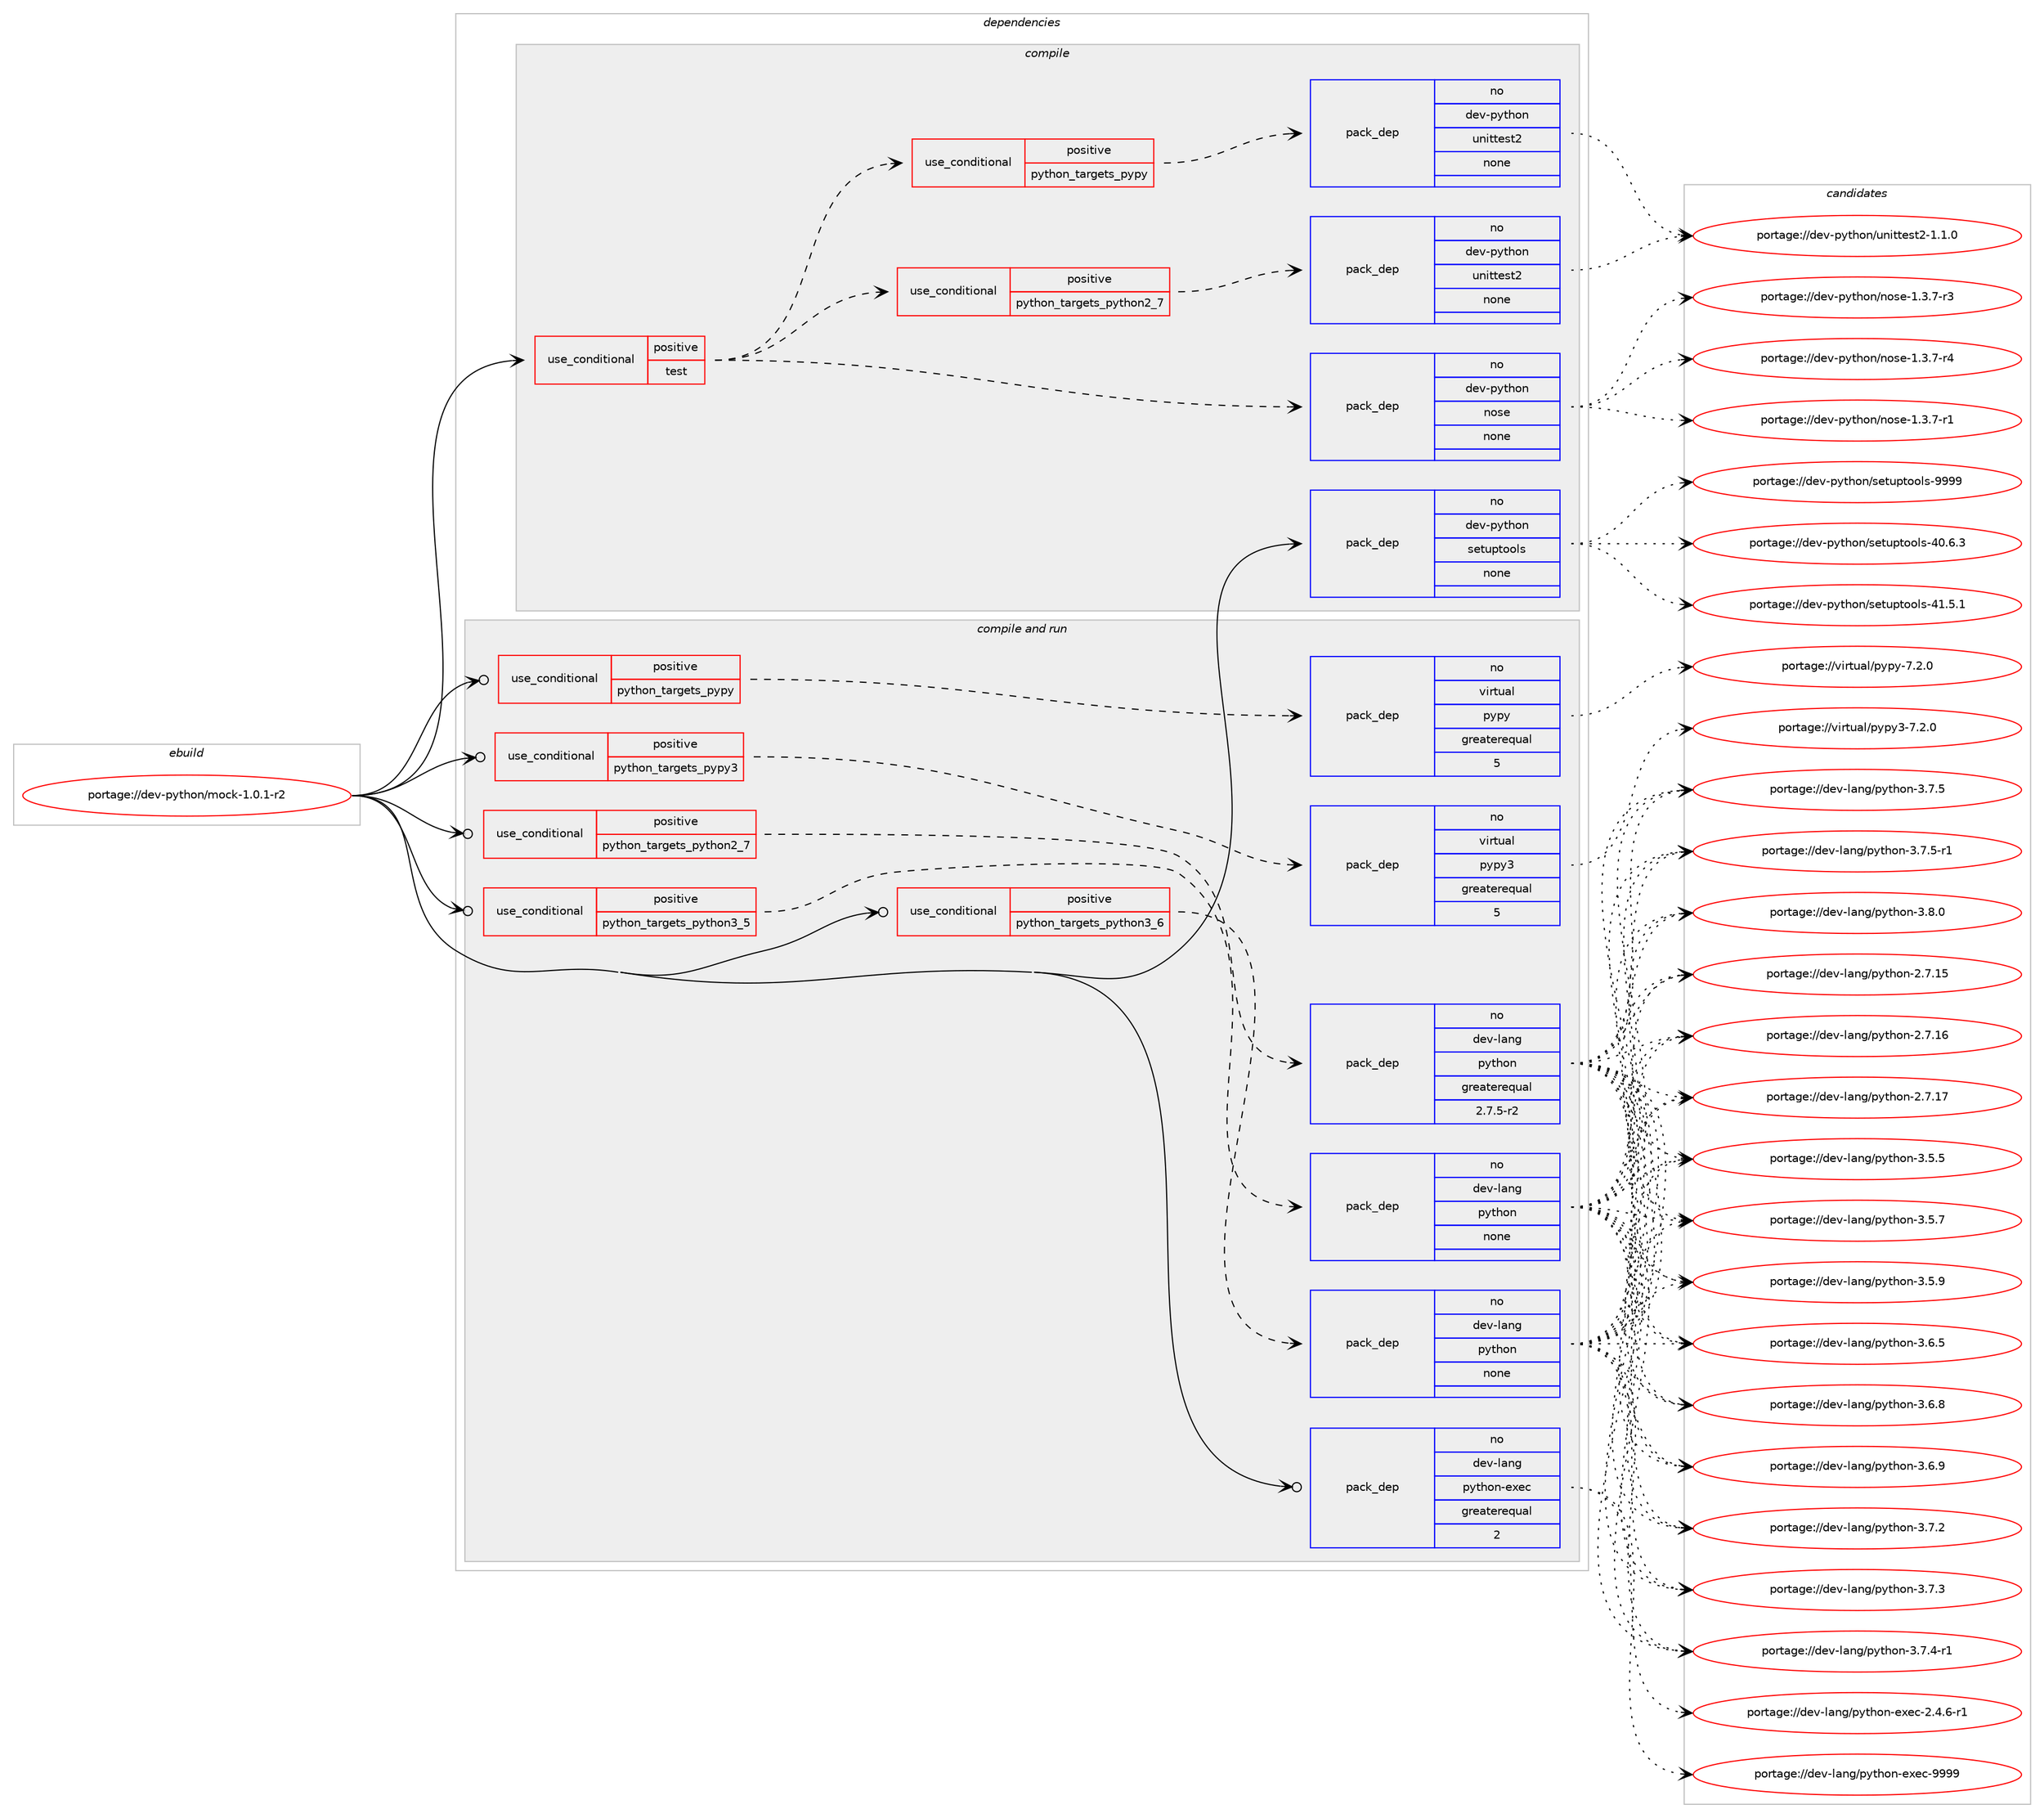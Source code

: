digraph prolog {

# *************
# Graph options
# *************

newrank=true;
concentrate=true;
compound=true;
graph [rankdir=LR,fontname=Helvetica,fontsize=10,ranksep=1.5];#, ranksep=2.5, nodesep=0.2];
edge  [arrowhead=vee];
node  [fontname=Helvetica,fontsize=10];

# **********
# The ebuild
# **********

subgraph cluster_leftcol {
color=gray;
rank=same;
label=<<i>ebuild</i>>;
id [label="portage://dev-python/mock-1.0.1-r2", color=red, width=4, href="../dev-python/mock-1.0.1-r2.svg"];
}

# ****************
# The dependencies
# ****************

subgraph cluster_midcol {
color=gray;
label=<<i>dependencies</i>>;
subgraph cluster_compile {
fillcolor="#eeeeee";
style=filled;
label=<<i>compile</i>>;
subgraph cond31845 {
dependency149634 [label=<<TABLE BORDER="0" CELLBORDER="1" CELLSPACING="0" CELLPADDING="4"><TR><TD ROWSPAN="3" CELLPADDING="10">use_conditional</TD></TR><TR><TD>positive</TD></TR><TR><TD>test</TD></TR></TABLE>>, shape=none, color=red];
subgraph pack114465 {
dependency149635 [label=<<TABLE BORDER="0" CELLBORDER="1" CELLSPACING="0" CELLPADDING="4" WIDTH="220"><TR><TD ROWSPAN="6" CELLPADDING="30">pack_dep</TD></TR><TR><TD WIDTH="110">no</TD></TR><TR><TD>dev-python</TD></TR><TR><TD>nose</TD></TR><TR><TD>none</TD></TR><TR><TD></TD></TR></TABLE>>, shape=none, color=blue];
}
dependency149634:e -> dependency149635:w [weight=20,style="dashed",arrowhead="vee"];
subgraph cond31846 {
dependency149636 [label=<<TABLE BORDER="0" CELLBORDER="1" CELLSPACING="0" CELLPADDING="4"><TR><TD ROWSPAN="3" CELLPADDING="10">use_conditional</TD></TR><TR><TD>positive</TD></TR><TR><TD>python_targets_pypy</TD></TR></TABLE>>, shape=none, color=red];
subgraph pack114466 {
dependency149637 [label=<<TABLE BORDER="0" CELLBORDER="1" CELLSPACING="0" CELLPADDING="4" WIDTH="220"><TR><TD ROWSPAN="6" CELLPADDING="30">pack_dep</TD></TR><TR><TD WIDTH="110">no</TD></TR><TR><TD>dev-python</TD></TR><TR><TD>unittest2</TD></TR><TR><TD>none</TD></TR><TR><TD></TD></TR></TABLE>>, shape=none, color=blue];
}
dependency149636:e -> dependency149637:w [weight=20,style="dashed",arrowhead="vee"];
}
dependency149634:e -> dependency149636:w [weight=20,style="dashed",arrowhead="vee"];
subgraph cond31847 {
dependency149638 [label=<<TABLE BORDER="0" CELLBORDER="1" CELLSPACING="0" CELLPADDING="4"><TR><TD ROWSPAN="3" CELLPADDING="10">use_conditional</TD></TR><TR><TD>positive</TD></TR><TR><TD>python_targets_python2_7</TD></TR></TABLE>>, shape=none, color=red];
subgraph pack114467 {
dependency149639 [label=<<TABLE BORDER="0" CELLBORDER="1" CELLSPACING="0" CELLPADDING="4" WIDTH="220"><TR><TD ROWSPAN="6" CELLPADDING="30">pack_dep</TD></TR><TR><TD WIDTH="110">no</TD></TR><TR><TD>dev-python</TD></TR><TR><TD>unittest2</TD></TR><TR><TD>none</TD></TR><TR><TD></TD></TR></TABLE>>, shape=none, color=blue];
}
dependency149638:e -> dependency149639:w [weight=20,style="dashed",arrowhead="vee"];
}
dependency149634:e -> dependency149638:w [weight=20,style="dashed",arrowhead="vee"];
}
id:e -> dependency149634:w [weight=20,style="solid",arrowhead="vee"];
subgraph pack114468 {
dependency149640 [label=<<TABLE BORDER="0" CELLBORDER="1" CELLSPACING="0" CELLPADDING="4" WIDTH="220"><TR><TD ROWSPAN="6" CELLPADDING="30">pack_dep</TD></TR><TR><TD WIDTH="110">no</TD></TR><TR><TD>dev-python</TD></TR><TR><TD>setuptools</TD></TR><TR><TD>none</TD></TR><TR><TD></TD></TR></TABLE>>, shape=none, color=blue];
}
id:e -> dependency149640:w [weight=20,style="solid",arrowhead="vee"];
}
subgraph cluster_compileandrun {
fillcolor="#eeeeee";
style=filled;
label=<<i>compile and run</i>>;
subgraph cond31848 {
dependency149641 [label=<<TABLE BORDER="0" CELLBORDER="1" CELLSPACING="0" CELLPADDING="4"><TR><TD ROWSPAN="3" CELLPADDING="10">use_conditional</TD></TR><TR><TD>positive</TD></TR><TR><TD>python_targets_pypy</TD></TR></TABLE>>, shape=none, color=red];
subgraph pack114469 {
dependency149642 [label=<<TABLE BORDER="0" CELLBORDER="1" CELLSPACING="0" CELLPADDING="4" WIDTH="220"><TR><TD ROWSPAN="6" CELLPADDING="30">pack_dep</TD></TR><TR><TD WIDTH="110">no</TD></TR><TR><TD>virtual</TD></TR><TR><TD>pypy</TD></TR><TR><TD>greaterequal</TD></TR><TR><TD>5</TD></TR></TABLE>>, shape=none, color=blue];
}
dependency149641:e -> dependency149642:w [weight=20,style="dashed",arrowhead="vee"];
}
id:e -> dependency149641:w [weight=20,style="solid",arrowhead="odotvee"];
subgraph cond31849 {
dependency149643 [label=<<TABLE BORDER="0" CELLBORDER="1" CELLSPACING="0" CELLPADDING="4"><TR><TD ROWSPAN="3" CELLPADDING="10">use_conditional</TD></TR><TR><TD>positive</TD></TR><TR><TD>python_targets_pypy3</TD></TR></TABLE>>, shape=none, color=red];
subgraph pack114470 {
dependency149644 [label=<<TABLE BORDER="0" CELLBORDER="1" CELLSPACING="0" CELLPADDING="4" WIDTH="220"><TR><TD ROWSPAN="6" CELLPADDING="30">pack_dep</TD></TR><TR><TD WIDTH="110">no</TD></TR><TR><TD>virtual</TD></TR><TR><TD>pypy3</TD></TR><TR><TD>greaterequal</TD></TR><TR><TD>5</TD></TR></TABLE>>, shape=none, color=blue];
}
dependency149643:e -> dependency149644:w [weight=20,style="dashed",arrowhead="vee"];
}
id:e -> dependency149643:w [weight=20,style="solid",arrowhead="odotvee"];
subgraph cond31850 {
dependency149645 [label=<<TABLE BORDER="0" CELLBORDER="1" CELLSPACING="0" CELLPADDING="4"><TR><TD ROWSPAN="3" CELLPADDING="10">use_conditional</TD></TR><TR><TD>positive</TD></TR><TR><TD>python_targets_python2_7</TD></TR></TABLE>>, shape=none, color=red];
subgraph pack114471 {
dependency149646 [label=<<TABLE BORDER="0" CELLBORDER="1" CELLSPACING="0" CELLPADDING="4" WIDTH="220"><TR><TD ROWSPAN="6" CELLPADDING="30">pack_dep</TD></TR><TR><TD WIDTH="110">no</TD></TR><TR><TD>dev-lang</TD></TR><TR><TD>python</TD></TR><TR><TD>greaterequal</TD></TR><TR><TD>2.7.5-r2</TD></TR></TABLE>>, shape=none, color=blue];
}
dependency149645:e -> dependency149646:w [weight=20,style="dashed",arrowhead="vee"];
}
id:e -> dependency149645:w [weight=20,style="solid",arrowhead="odotvee"];
subgraph cond31851 {
dependency149647 [label=<<TABLE BORDER="0" CELLBORDER="1" CELLSPACING="0" CELLPADDING="4"><TR><TD ROWSPAN="3" CELLPADDING="10">use_conditional</TD></TR><TR><TD>positive</TD></TR><TR><TD>python_targets_python3_5</TD></TR></TABLE>>, shape=none, color=red];
subgraph pack114472 {
dependency149648 [label=<<TABLE BORDER="0" CELLBORDER="1" CELLSPACING="0" CELLPADDING="4" WIDTH="220"><TR><TD ROWSPAN="6" CELLPADDING="30">pack_dep</TD></TR><TR><TD WIDTH="110">no</TD></TR><TR><TD>dev-lang</TD></TR><TR><TD>python</TD></TR><TR><TD>none</TD></TR><TR><TD></TD></TR></TABLE>>, shape=none, color=blue];
}
dependency149647:e -> dependency149648:w [weight=20,style="dashed",arrowhead="vee"];
}
id:e -> dependency149647:w [weight=20,style="solid",arrowhead="odotvee"];
subgraph cond31852 {
dependency149649 [label=<<TABLE BORDER="0" CELLBORDER="1" CELLSPACING="0" CELLPADDING="4"><TR><TD ROWSPAN="3" CELLPADDING="10">use_conditional</TD></TR><TR><TD>positive</TD></TR><TR><TD>python_targets_python3_6</TD></TR></TABLE>>, shape=none, color=red];
subgraph pack114473 {
dependency149650 [label=<<TABLE BORDER="0" CELLBORDER="1" CELLSPACING="0" CELLPADDING="4" WIDTH="220"><TR><TD ROWSPAN="6" CELLPADDING="30">pack_dep</TD></TR><TR><TD WIDTH="110">no</TD></TR><TR><TD>dev-lang</TD></TR><TR><TD>python</TD></TR><TR><TD>none</TD></TR><TR><TD></TD></TR></TABLE>>, shape=none, color=blue];
}
dependency149649:e -> dependency149650:w [weight=20,style="dashed",arrowhead="vee"];
}
id:e -> dependency149649:w [weight=20,style="solid",arrowhead="odotvee"];
subgraph pack114474 {
dependency149651 [label=<<TABLE BORDER="0" CELLBORDER="1" CELLSPACING="0" CELLPADDING="4" WIDTH="220"><TR><TD ROWSPAN="6" CELLPADDING="30">pack_dep</TD></TR><TR><TD WIDTH="110">no</TD></TR><TR><TD>dev-lang</TD></TR><TR><TD>python-exec</TD></TR><TR><TD>greaterequal</TD></TR><TR><TD>2</TD></TR></TABLE>>, shape=none, color=blue];
}
id:e -> dependency149651:w [weight=20,style="solid",arrowhead="odotvee"];
}
subgraph cluster_run {
fillcolor="#eeeeee";
style=filled;
label=<<i>run</i>>;
}
}

# **************
# The candidates
# **************

subgraph cluster_choices {
rank=same;
color=gray;
label=<<i>candidates</i>>;

subgraph choice114465 {
color=black;
nodesep=1;
choiceportage10010111845112121116104111110471101111151014549465146554511449 [label="portage://dev-python/nose-1.3.7-r1", color=red, width=4,href="../dev-python/nose-1.3.7-r1.svg"];
choiceportage10010111845112121116104111110471101111151014549465146554511451 [label="portage://dev-python/nose-1.3.7-r3", color=red, width=4,href="../dev-python/nose-1.3.7-r3.svg"];
choiceportage10010111845112121116104111110471101111151014549465146554511452 [label="portage://dev-python/nose-1.3.7-r4", color=red, width=4,href="../dev-python/nose-1.3.7-r4.svg"];
dependency149635:e -> choiceportage10010111845112121116104111110471101111151014549465146554511449:w [style=dotted,weight="100"];
dependency149635:e -> choiceportage10010111845112121116104111110471101111151014549465146554511451:w [style=dotted,weight="100"];
dependency149635:e -> choiceportage10010111845112121116104111110471101111151014549465146554511452:w [style=dotted,weight="100"];
}
subgraph choice114466 {
color=black;
nodesep=1;
choiceportage100101118451121211161041111104711711010511611610111511650454946494648 [label="portage://dev-python/unittest2-1.1.0", color=red, width=4,href="../dev-python/unittest2-1.1.0.svg"];
dependency149637:e -> choiceportage100101118451121211161041111104711711010511611610111511650454946494648:w [style=dotted,weight="100"];
}
subgraph choice114467 {
color=black;
nodesep=1;
choiceportage100101118451121211161041111104711711010511611610111511650454946494648 [label="portage://dev-python/unittest2-1.1.0", color=red, width=4,href="../dev-python/unittest2-1.1.0.svg"];
dependency149639:e -> choiceportage100101118451121211161041111104711711010511611610111511650454946494648:w [style=dotted,weight="100"];
}
subgraph choice114468 {
color=black;
nodesep=1;
choiceportage100101118451121211161041111104711510111611711211611111110811545524846544651 [label="portage://dev-python/setuptools-40.6.3", color=red, width=4,href="../dev-python/setuptools-40.6.3.svg"];
choiceportage100101118451121211161041111104711510111611711211611111110811545524946534649 [label="portage://dev-python/setuptools-41.5.1", color=red, width=4,href="../dev-python/setuptools-41.5.1.svg"];
choiceportage10010111845112121116104111110471151011161171121161111111081154557575757 [label="portage://dev-python/setuptools-9999", color=red, width=4,href="../dev-python/setuptools-9999.svg"];
dependency149640:e -> choiceportage100101118451121211161041111104711510111611711211611111110811545524846544651:w [style=dotted,weight="100"];
dependency149640:e -> choiceportage100101118451121211161041111104711510111611711211611111110811545524946534649:w [style=dotted,weight="100"];
dependency149640:e -> choiceportage10010111845112121116104111110471151011161171121161111111081154557575757:w [style=dotted,weight="100"];
}
subgraph choice114469 {
color=black;
nodesep=1;
choiceportage1181051141161179710847112121112121455546504648 [label="portage://virtual/pypy-7.2.0", color=red, width=4,href="../virtual/pypy-7.2.0.svg"];
dependency149642:e -> choiceportage1181051141161179710847112121112121455546504648:w [style=dotted,weight="100"];
}
subgraph choice114470 {
color=black;
nodesep=1;
choiceportage118105114116117971084711212111212151455546504648 [label="portage://virtual/pypy3-7.2.0", color=red, width=4,href="../virtual/pypy3-7.2.0.svg"];
dependency149644:e -> choiceportage118105114116117971084711212111212151455546504648:w [style=dotted,weight="100"];
}
subgraph choice114471 {
color=black;
nodesep=1;
choiceportage10010111845108971101034711212111610411111045504655464953 [label="portage://dev-lang/python-2.7.15", color=red, width=4,href="../dev-lang/python-2.7.15.svg"];
choiceportage10010111845108971101034711212111610411111045504655464954 [label="portage://dev-lang/python-2.7.16", color=red, width=4,href="../dev-lang/python-2.7.16.svg"];
choiceportage10010111845108971101034711212111610411111045504655464955 [label="portage://dev-lang/python-2.7.17", color=red, width=4,href="../dev-lang/python-2.7.17.svg"];
choiceportage100101118451089711010347112121116104111110455146534653 [label="portage://dev-lang/python-3.5.5", color=red, width=4,href="../dev-lang/python-3.5.5.svg"];
choiceportage100101118451089711010347112121116104111110455146534655 [label="portage://dev-lang/python-3.5.7", color=red, width=4,href="../dev-lang/python-3.5.7.svg"];
choiceportage100101118451089711010347112121116104111110455146534657 [label="portage://dev-lang/python-3.5.9", color=red, width=4,href="../dev-lang/python-3.5.9.svg"];
choiceportage100101118451089711010347112121116104111110455146544653 [label="portage://dev-lang/python-3.6.5", color=red, width=4,href="../dev-lang/python-3.6.5.svg"];
choiceportage100101118451089711010347112121116104111110455146544656 [label="portage://dev-lang/python-3.6.8", color=red, width=4,href="../dev-lang/python-3.6.8.svg"];
choiceportage100101118451089711010347112121116104111110455146544657 [label="portage://dev-lang/python-3.6.9", color=red, width=4,href="../dev-lang/python-3.6.9.svg"];
choiceportage100101118451089711010347112121116104111110455146554650 [label="portage://dev-lang/python-3.7.2", color=red, width=4,href="../dev-lang/python-3.7.2.svg"];
choiceportage100101118451089711010347112121116104111110455146554651 [label="portage://dev-lang/python-3.7.3", color=red, width=4,href="../dev-lang/python-3.7.3.svg"];
choiceportage1001011184510897110103471121211161041111104551465546524511449 [label="portage://dev-lang/python-3.7.4-r1", color=red, width=4,href="../dev-lang/python-3.7.4-r1.svg"];
choiceportage100101118451089711010347112121116104111110455146554653 [label="portage://dev-lang/python-3.7.5", color=red, width=4,href="../dev-lang/python-3.7.5.svg"];
choiceportage1001011184510897110103471121211161041111104551465546534511449 [label="portage://dev-lang/python-3.7.5-r1", color=red, width=4,href="../dev-lang/python-3.7.5-r1.svg"];
choiceportage100101118451089711010347112121116104111110455146564648 [label="portage://dev-lang/python-3.8.0", color=red, width=4,href="../dev-lang/python-3.8.0.svg"];
dependency149646:e -> choiceportage10010111845108971101034711212111610411111045504655464953:w [style=dotted,weight="100"];
dependency149646:e -> choiceportage10010111845108971101034711212111610411111045504655464954:w [style=dotted,weight="100"];
dependency149646:e -> choiceportage10010111845108971101034711212111610411111045504655464955:w [style=dotted,weight="100"];
dependency149646:e -> choiceportage100101118451089711010347112121116104111110455146534653:w [style=dotted,weight="100"];
dependency149646:e -> choiceportage100101118451089711010347112121116104111110455146534655:w [style=dotted,weight="100"];
dependency149646:e -> choiceportage100101118451089711010347112121116104111110455146534657:w [style=dotted,weight="100"];
dependency149646:e -> choiceportage100101118451089711010347112121116104111110455146544653:w [style=dotted,weight="100"];
dependency149646:e -> choiceportage100101118451089711010347112121116104111110455146544656:w [style=dotted,weight="100"];
dependency149646:e -> choiceportage100101118451089711010347112121116104111110455146544657:w [style=dotted,weight="100"];
dependency149646:e -> choiceportage100101118451089711010347112121116104111110455146554650:w [style=dotted,weight="100"];
dependency149646:e -> choiceportage100101118451089711010347112121116104111110455146554651:w [style=dotted,weight="100"];
dependency149646:e -> choiceportage1001011184510897110103471121211161041111104551465546524511449:w [style=dotted,weight="100"];
dependency149646:e -> choiceportage100101118451089711010347112121116104111110455146554653:w [style=dotted,weight="100"];
dependency149646:e -> choiceportage1001011184510897110103471121211161041111104551465546534511449:w [style=dotted,weight="100"];
dependency149646:e -> choiceportage100101118451089711010347112121116104111110455146564648:w [style=dotted,weight="100"];
}
subgraph choice114472 {
color=black;
nodesep=1;
choiceportage10010111845108971101034711212111610411111045504655464953 [label="portage://dev-lang/python-2.7.15", color=red, width=4,href="../dev-lang/python-2.7.15.svg"];
choiceportage10010111845108971101034711212111610411111045504655464954 [label="portage://dev-lang/python-2.7.16", color=red, width=4,href="../dev-lang/python-2.7.16.svg"];
choiceportage10010111845108971101034711212111610411111045504655464955 [label="portage://dev-lang/python-2.7.17", color=red, width=4,href="../dev-lang/python-2.7.17.svg"];
choiceportage100101118451089711010347112121116104111110455146534653 [label="portage://dev-lang/python-3.5.5", color=red, width=4,href="../dev-lang/python-3.5.5.svg"];
choiceportage100101118451089711010347112121116104111110455146534655 [label="portage://dev-lang/python-3.5.7", color=red, width=4,href="../dev-lang/python-3.5.7.svg"];
choiceportage100101118451089711010347112121116104111110455146534657 [label="portage://dev-lang/python-3.5.9", color=red, width=4,href="../dev-lang/python-3.5.9.svg"];
choiceportage100101118451089711010347112121116104111110455146544653 [label="portage://dev-lang/python-3.6.5", color=red, width=4,href="../dev-lang/python-3.6.5.svg"];
choiceportage100101118451089711010347112121116104111110455146544656 [label="portage://dev-lang/python-3.6.8", color=red, width=4,href="../dev-lang/python-3.6.8.svg"];
choiceportage100101118451089711010347112121116104111110455146544657 [label="portage://dev-lang/python-3.6.9", color=red, width=4,href="../dev-lang/python-3.6.9.svg"];
choiceportage100101118451089711010347112121116104111110455146554650 [label="portage://dev-lang/python-3.7.2", color=red, width=4,href="../dev-lang/python-3.7.2.svg"];
choiceportage100101118451089711010347112121116104111110455146554651 [label="portage://dev-lang/python-3.7.3", color=red, width=4,href="../dev-lang/python-3.7.3.svg"];
choiceportage1001011184510897110103471121211161041111104551465546524511449 [label="portage://dev-lang/python-3.7.4-r1", color=red, width=4,href="../dev-lang/python-3.7.4-r1.svg"];
choiceportage100101118451089711010347112121116104111110455146554653 [label="portage://dev-lang/python-3.7.5", color=red, width=4,href="../dev-lang/python-3.7.5.svg"];
choiceportage1001011184510897110103471121211161041111104551465546534511449 [label="portage://dev-lang/python-3.7.5-r1", color=red, width=4,href="../dev-lang/python-3.7.5-r1.svg"];
choiceportage100101118451089711010347112121116104111110455146564648 [label="portage://dev-lang/python-3.8.0", color=red, width=4,href="../dev-lang/python-3.8.0.svg"];
dependency149648:e -> choiceportage10010111845108971101034711212111610411111045504655464953:w [style=dotted,weight="100"];
dependency149648:e -> choiceportage10010111845108971101034711212111610411111045504655464954:w [style=dotted,weight="100"];
dependency149648:e -> choiceportage10010111845108971101034711212111610411111045504655464955:w [style=dotted,weight="100"];
dependency149648:e -> choiceportage100101118451089711010347112121116104111110455146534653:w [style=dotted,weight="100"];
dependency149648:e -> choiceportage100101118451089711010347112121116104111110455146534655:w [style=dotted,weight="100"];
dependency149648:e -> choiceportage100101118451089711010347112121116104111110455146534657:w [style=dotted,weight="100"];
dependency149648:e -> choiceportage100101118451089711010347112121116104111110455146544653:w [style=dotted,weight="100"];
dependency149648:e -> choiceportage100101118451089711010347112121116104111110455146544656:w [style=dotted,weight="100"];
dependency149648:e -> choiceportage100101118451089711010347112121116104111110455146544657:w [style=dotted,weight="100"];
dependency149648:e -> choiceportage100101118451089711010347112121116104111110455146554650:w [style=dotted,weight="100"];
dependency149648:e -> choiceportage100101118451089711010347112121116104111110455146554651:w [style=dotted,weight="100"];
dependency149648:e -> choiceportage1001011184510897110103471121211161041111104551465546524511449:w [style=dotted,weight="100"];
dependency149648:e -> choiceportage100101118451089711010347112121116104111110455146554653:w [style=dotted,weight="100"];
dependency149648:e -> choiceportage1001011184510897110103471121211161041111104551465546534511449:w [style=dotted,weight="100"];
dependency149648:e -> choiceportage100101118451089711010347112121116104111110455146564648:w [style=dotted,weight="100"];
}
subgraph choice114473 {
color=black;
nodesep=1;
choiceportage10010111845108971101034711212111610411111045504655464953 [label="portage://dev-lang/python-2.7.15", color=red, width=4,href="../dev-lang/python-2.7.15.svg"];
choiceportage10010111845108971101034711212111610411111045504655464954 [label="portage://dev-lang/python-2.7.16", color=red, width=4,href="../dev-lang/python-2.7.16.svg"];
choiceportage10010111845108971101034711212111610411111045504655464955 [label="portage://dev-lang/python-2.7.17", color=red, width=4,href="../dev-lang/python-2.7.17.svg"];
choiceportage100101118451089711010347112121116104111110455146534653 [label="portage://dev-lang/python-3.5.5", color=red, width=4,href="../dev-lang/python-3.5.5.svg"];
choiceportage100101118451089711010347112121116104111110455146534655 [label="portage://dev-lang/python-3.5.7", color=red, width=4,href="../dev-lang/python-3.5.7.svg"];
choiceportage100101118451089711010347112121116104111110455146534657 [label="portage://dev-lang/python-3.5.9", color=red, width=4,href="../dev-lang/python-3.5.9.svg"];
choiceportage100101118451089711010347112121116104111110455146544653 [label="portage://dev-lang/python-3.6.5", color=red, width=4,href="../dev-lang/python-3.6.5.svg"];
choiceportage100101118451089711010347112121116104111110455146544656 [label="portage://dev-lang/python-3.6.8", color=red, width=4,href="../dev-lang/python-3.6.8.svg"];
choiceportage100101118451089711010347112121116104111110455146544657 [label="portage://dev-lang/python-3.6.9", color=red, width=4,href="../dev-lang/python-3.6.9.svg"];
choiceportage100101118451089711010347112121116104111110455146554650 [label="portage://dev-lang/python-3.7.2", color=red, width=4,href="../dev-lang/python-3.7.2.svg"];
choiceportage100101118451089711010347112121116104111110455146554651 [label="portage://dev-lang/python-3.7.3", color=red, width=4,href="../dev-lang/python-3.7.3.svg"];
choiceportage1001011184510897110103471121211161041111104551465546524511449 [label="portage://dev-lang/python-3.7.4-r1", color=red, width=4,href="../dev-lang/python-3.7.4-r1.svg"];
choiceportage100101118451089711010347112121116104111110455146554653 [label="portage://dev-lang/python-3.7.5", color=red, width=4,href="../dev-lang/python-3.7.5.svg"];
choiceportage1001011184510897110103471121211161041111104551465546534511449 [label="portage://dev-lang/python-3.7.5-r1", color=red, width=4,href="../dev-lang/python-3.7.5-r1.svg"];
choiceportage100101118451089711010347112121116104111110455146564648 [label="portage://dev-lang/python-3.8.0", color=red, width=4,href="../dev-lang/python-3.8.0.svg"];
dependency149650:e -> choiceportage10010111845108971101034711212111610411111045504655464953:w [style=dotted,weight="100"];
dependency149650:e -> choiceportage10010111845108971101034711212111610411111045504655464954:w [style=dotted,weight="100"];
dependency149650:e -> choiceportage10010111845108971101034711212111610411111045504655464955:w [style=dotted,weight="100"];
dependency149650:e -> choiceportage100101118451089711010347112121116104111110455146534653:w [style=dotted,weight="100"];
dependency149650:e -> choiceportage100101118451089711010347112121116104111110455146534655:w [style=dotted,weight="100"];
dependency149650:e -> choiceportage100101118451089711010347112121116104111110455146534657:w [style=dotted,weight="100"];
dependency149650:e -> choiceportage100101118451089711010347112121116104111110455146544653:w [style=dotted,weight="100"];
dependency149650:e -> choiceportage100101118451089711010347112121116104111110455146544656:w [style=dotted,weight="100"];
dependency149650:e -> choiceportage100101118451089711010347112121116104111110455146544657:w [style=dotted,weight="100"];
dependency149650:e -> choiceportage100101118451089711010347112121116104111110455146554650:w [style=dotted,weight="100"];
dependency149650:e -> choiceportage100101118451089711010347112121116104111110455146554651:w [style=dotted,weight="100"];
dependency149650:e -> choiceportage1001011184510897110103471121211161041111104551465546524511449:w [style=dotted,weight="100"];
dependency149650:e -> choiceportage100101118451089711010347112121116104111110455146554653:w [style=dotted,weight="100"];
dependency149650:e -> choiceportage1001011184510897110103471121211161041111104551465546534511449:w [style=dotted,weight="100"];
dependency149650:e -> choiceportage100101118451089711010347112121116104111110455146564648:w [style=dotted,weight="100"];
}
subgraph choice114474 {
color=black;
nodesep=1;
choiceportage10010111845108971101034711212111610411111045101120101994550465246544511449 [label="portage://dev-lang/python-exec-2.4.6-r1", color=red, width=4,href="../dev-lang/python-exec-2.4.6-r1.svg"];
choiceportage10010111845108971101034711212111610411111045101120101994557575757 [label="portage://dev-lang/python-exec-9999", color=red, width=4,href="../dev-lang/python-exec-9999.svg"];
dependency149651:e -> choiceportage10010111845108971101034711212111610411111045101120101994550465246544511449:w [style=dotted,weight="100"];
dependency149651:e -> choiceportage10010111845108971101034711212111610411111045101120101994557575757:w [style=dotted,weight="100"];
}
}

}
